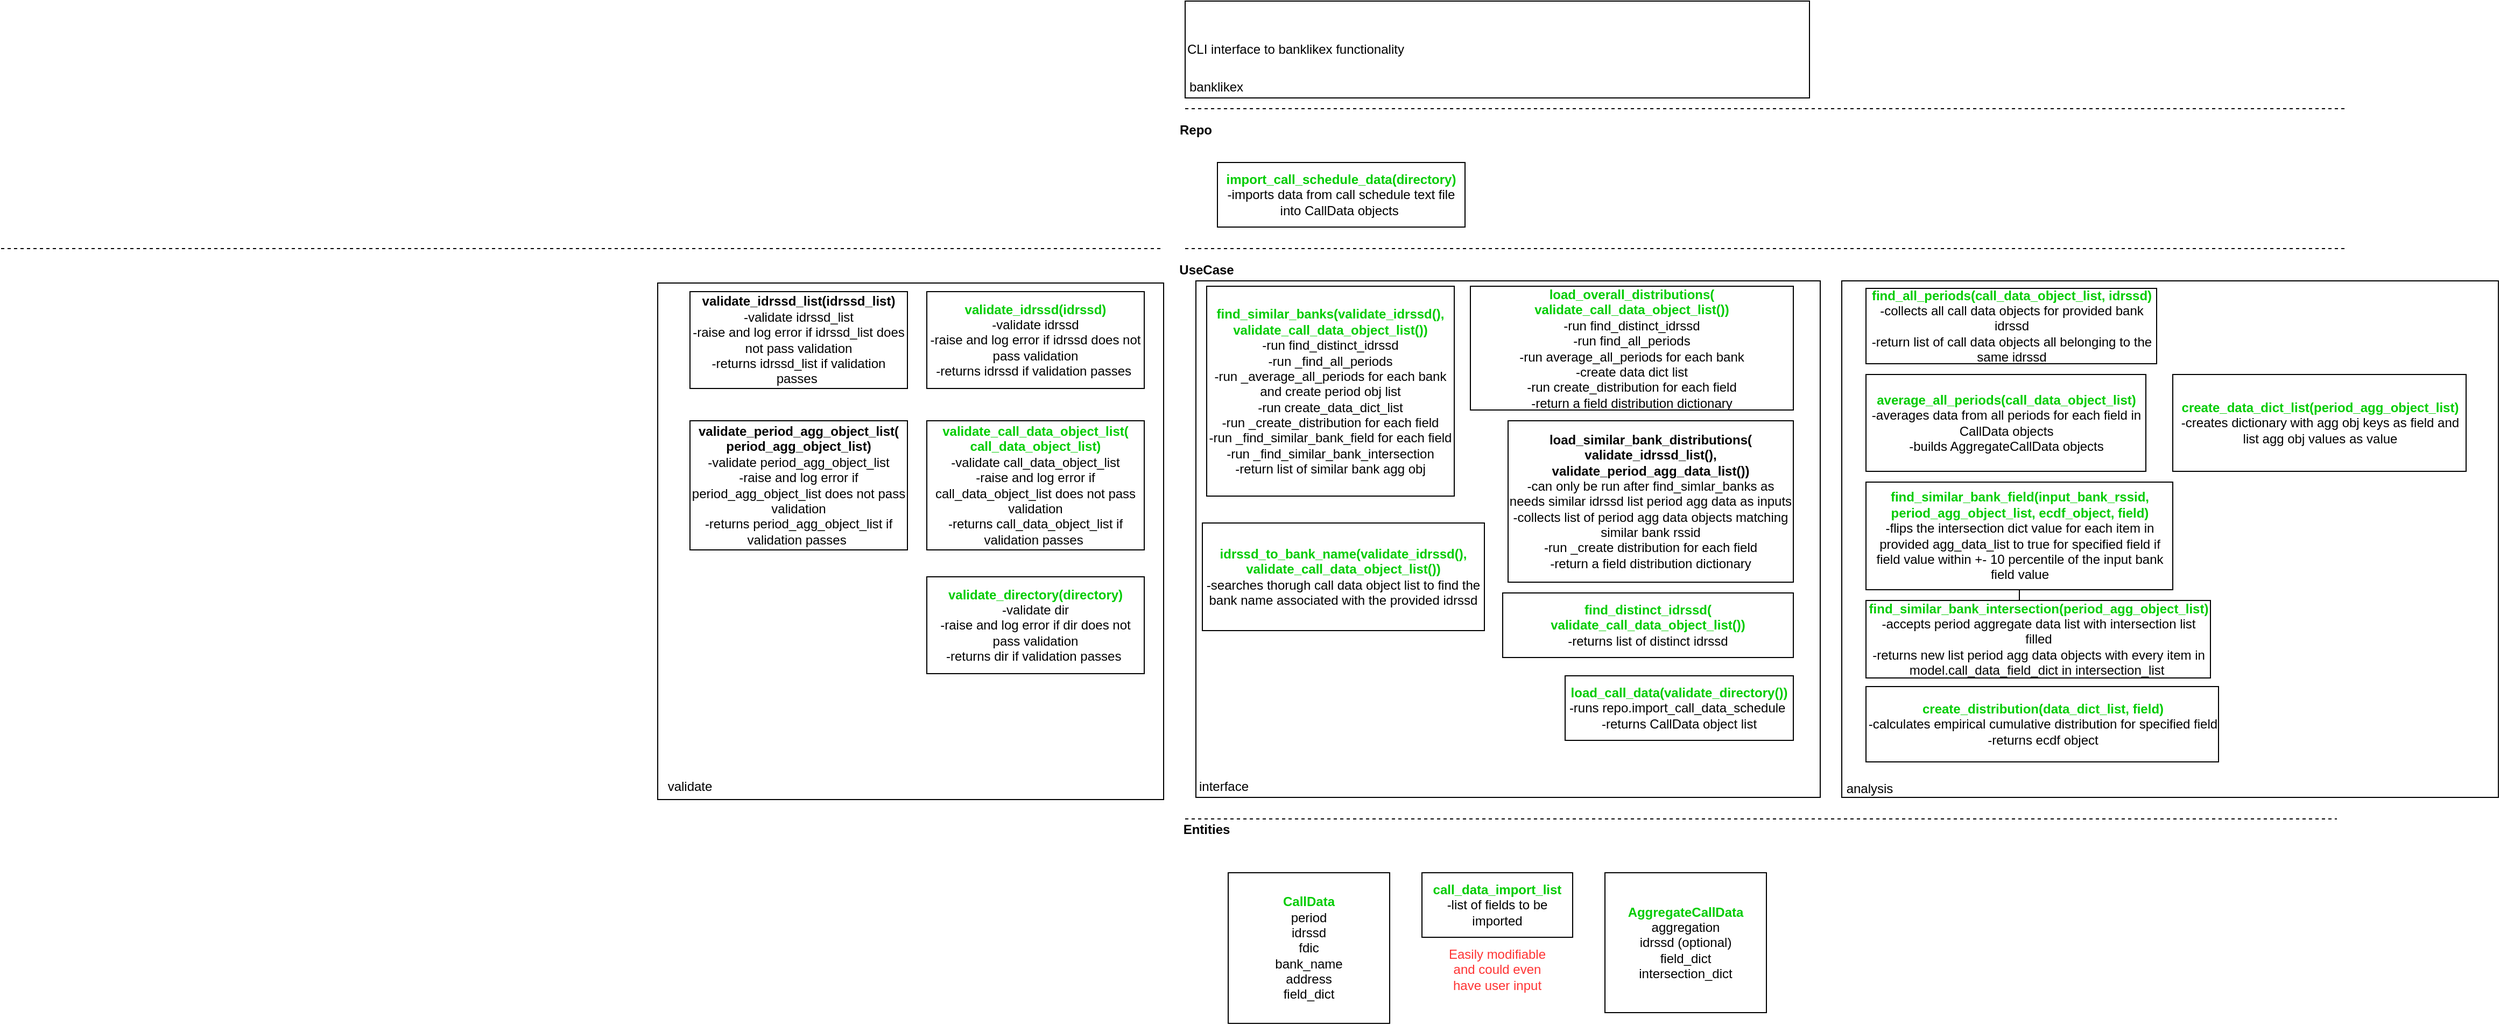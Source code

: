 <mxfile version="14.2.9" type="device" pages="5"><diagram id="THqMHETmF-kV3U2QMQKu" name="architecture"><mxGraphModel dx="2321" dy="1645" grid="1" gridSize="10" guides="1" tooltips="1" connect="1" arrows="1" fold="1" page="1" pageScale="1" pageWidth="1100" pageHeight="850" math="0" shadow="0"><root><mxCell id="0"/><mxCell id="1" parent="0"/><mxCell id="MAufBSwvRfXQhFsaTjGF-4" value="" style="rounded=0;whiteSpace=wrap;html=1;" vertex="1" parent="1"><mxGeometry x="-480" y="152" width="470" height="480" as="geometry"/></mxCell><mxCell id="8R2TUETILSnBWB9pBhF--5" value="" style="rounded=0;whiteSpace=wrap;html=1;" vertex="1" parent="1"><mxGeometry x="20" y="150" width="580" height="480" as="geometry"/></mxCell><mxCell id="8R2TUETILSnBWB9pBhF--3" value="" style="rounded=0;whiteSpace=wrap;html=1;" vertex="1" parent="1"><mxGeometry x="620" y="150" width="610" height="480" as="geometry"/></mxCell><mxCell id="L-hPPTThY-TVTEggeY0g-1" value="" style="endArrow=none;dashed=1;html=1;" parent="1" edge="1"><mxGeometry width="50" height="50" relative="1" as="geometry"><mxPoint x="10" y="650" as="sourcePoint"/><mxPoint x="1080" y="650" as="targetPoint"/></mxGeometry></mxCell><mxCell id="L-hPPTThY-TVTEggeY0g-2" value="&lt;b&gt;&lt;font color=&quot;#00cc00&quot;&gt;CallData&lt;/font&gt;&lt;/b&gt;&lt;br&gt;period&lt;br&gt;idrssd&lt;br&gt;fdic&lt;br&gt;bank_name&lt;br&gt;address&lt;br&gt;field_dict" style="rounded=0;whiteSpace=wrap;html=1;align=center;" parent="1" vertex="1"><mxGeometry x="50" y="700" width="150" height="140" as="geometry"/></mxCell><mxCell id="L-hPPTThY-TVTEggeY0g-3" value="" style="endArrow=none;dashed=1;html=1;" parent="1" edge="1"><mxGeometry width="50" height="50" relative="1" as="geometry"><mxPoint x="10" y="120" as="sourcePoint"/><mxPoint x="1090" y="120" as="targetPoint"/></mxGeometry></mxCell><mxCell id="L-hPPTThY-TVTEggeY0g-5" value="&lt;b&gt;&lt;font color=&quot;#00cc00&quot;&gt;import_call_schedule_data(directory)&lt;/font&gt;&lt;/b&gt;&lt;br&gt;-imports data from call schedule text file into CallData objects&amp;nbsp;" style="rounded=0;whiteSpace=wrap;html=1;" parent="1" vertex="1"><mxGeometry x="40" y="40" width="230" height="60" as="geometry"/></mxCell><mxCell id="L-hPPTThY-TVTEggeY0g-6" value="&lt;b&gt;&lt;font color=&quot;#00cc00&quot;&gt;call_data_import_list&lt;/font&gt;&lt;/b&gt;&lt;br&gt;-list of fields to be imported" style="rounded=0;whiteSpace=wrap;html=1;" parent="1" vertex="1"><mxGeometry x="230" y="700" width="140" height="60" as="geometry"/></mxCell><mxCell id="L-hPPTThY-TVTEggeY0g-7" value="&lt;b&gt;&lt;font color=&quot;#00cc00&quot;&gt;average_all_periods(call_data_object_list)&lt;/font&gt;&lt;/b&gt;&lt;br&gt;-averages data from all periods for each field in CallData objects&lt;br&gt;-builds AggregateCallData objects" style="rounded=0;whiteSpace=wrap;html=1;" parent="1" vertex="1"><mxGeometry x="642.5" y="237" width="260" height="90" as="geometry"/></mxCell><mxCell id="L-hPPTThY-TVTEggeY0g-8" value="&lt;b&gt;&lt;font color=&quot;#00cc00&quot;&gt;AggregateCallData&lt;/font&gt;&lt;/b&gt;&lt;br&gt;aggregation&lt;br&gt;idrssd (optional)&lt;br&gt;field_dict&lt;br&gt;intersection_dict" style="rounded=0;whiteSpace=wrap;html=1;align=center;" parent="1" vertex="1"><mxGeometry x="400" y="700" width="150" height="130" as="geometry"/></mxCell><mxCell id="L-hPPTThY-TVTEggeY0g-10" value="&lt;b&gt;&lt;font color=&quot;#00cc00&quot;&gt;find_similar_banks(validate_idrssd(), validate_call_data_object_list())&lt;/font&gt;&lt;/b&gt;&lt;br&gt;-run find_distinct_idrssd&lt;br&gt;-run _find_all_periods&lt;br&gt;-run _average_all_periods for each bank and create period obj list&lt;br&gt;-run create_data_dict_list&lt;br&gt;-run _create_distribution for each field&lt;br&gt;-run _find_similar_bank_field for each field&lt;br&gt;-run _find_similar_bank_intersection&lt;br&gt;-return list of similar bank agg obj" style="rounded=0;whiteSpace=wrap;html=1;" parent="1" vertex="1"><mxGeometry x="30" y="155" width="230" height="195" as="geometry"/></mxCell><mxCell id="L-hPPTThY-TVTEggeY0g-11" value="&lt;b&gt;&lt;font color=&quot;#00cc00&quot;&gt;load_overall_distributions(&lt;br&gt;validate_call_data_object_list())&lt;/font&gt;&lt;br&gt;&lt;/b&gt;-run find_distinct_idrssd&lt;br&gt;-run find_all_periods&lt;br&gt;-run average_all_periods for each bank&lt;br&gt;-create data dict list&lt;br&gt;-run create_distribution for each field&lt;br&gt;-return a field distribution dictionary&lt;b&gt;&lt;br&gt;&lt;/b&gt;" style="rounded=0;whiteSpace=wrap;html=1;" parent="1" vertex="1"><mxGeometry x="275" y="155" width="300" height="115" as="geometry"/></mxCell><mxCell id="L-hPPTThY-TVTEggeY0g-12" value="&lt;b&gt;load_similar_bank_distributions(&lt;br&gt;validate_idrssd_list(), validate_period_agg_data_list())&lt;br&gt;&lt;/b&gt;-can only be run after find_simlar_banks as needs similar idrssd list period agg data as inputs&lt;br&gt;-collects list of period agg data objects matching similar bank rssid&lt;br&gt;-run _create distribution for each field&lt;br&gt;-return a field distribution dictionary" style="rounded=0;whiteSpace=wrap;html=1;" parent="1" vertex="1"><mxGeometry x="310" y="280" width="265" height="150" as="geometry"/></mxCell><mxCell id="L-hPPTThY-TVTEggeY0g-13" value="&lt;b&gt;&lt;font color=&quot;#00cc00&quot;&gt;create_distribution(data_dict_list, field)&lt;/font&gt;&lt;/b&gt;&lt;br&gt;-calculates empirical cumulative distribution for specified field&lt;br&gt;-returns ecdf object" style="rounded=0;whiteSpace=wrap;html=1;" parent="1" vertex="1"><mxGeometry x="642.5" y="527" width="327.5" height="70" as="geometry"/></mxCell><mxCell id="L-hPPTThY-TVTEggeY0g-16" value="&lt;b&gt;&lt;font color=&quot;#00cc00&quot;&gt;find_all_periods(call_data_object_list, idrssd)&lt;/font&gt;&lt;/b&gt;&lt;br&gt;-collects all call data objects for provided bank idrssd&lt;br&gt;-return list of call data objects all belonging to the same idrssd" style="rounded=0;whiteSpace=wrap;html=1;" parent="1" vertex="1"><mxGeometry x="642.5" y="157" width="270" height="70" as="geometry"/></mxCell><mxCell id="L-hPPTThY-TVTEggeY0g-18" value="&lt;b&gt;&lt;font color=&quot;#00cc00&quot;&gt;find_distinct_idrssd(&lt;br&gt;validate_call_data_object_list())&lt;/font&gt;&lt;/b&gt;&lt;br&gt;-returns list of distinct idrssd" style="rounded=0;whiteSpace=wrap;html=1;" parent="1" vertex="1"><mxGeometry x="305" y="440" width="270" height="60" as="geometry"/></mxCell><mxCell id="L-hPPTThY-TVTEggeY0g-21" value="&lt;b&gt;Repo&lt;/b&gt;" style="text;html=1;strokeColor=none;fillColor=none;align=center;verticalAlign=middle;whiteSpace=wrap;rounded=0;" parent="1" vertex="1"><mxGeometry width="40" height="20" as="geometry"/></mxCell><mxCell id="L-hPPTThY-TVTEggeY0g-22" value="&lt;b&gt;UseCase&lt;/b&gt;" style="text;html=1;strokeColor=none;fillColor=none;align=center;verticalAlign=middle;whiteSpace=wrap;rounded=0;" parent="1" vertex="1"><mxGeometry x="10" y="130" width="40" height="20" as="geometry"/></mxCell><mxCell id="L-hPPTThY-TVTEggeY0g-24" value="&lt;b&gt;Entities&lt;/b&gt;" style="text;html=1;strokeColor=none;fillColor=none;align=center;verticalAlign=middle;whiteSpace=wrap;rounded=0;" parent="1" vertex="1"><mxGeometry x="10" y="650" width="40" height="20" as="geometry"/></mxCell><mxCell id="8R2TUETILSnBWB9pBhF--7" value="" style="edgeStyle=orthogonalEdgeStyle;rounded=0;orthogonalLoop=1;jettySize=auto;html=1;" edge="1" parent="1" source="L-hPPTThY-TVTEggeY0g-26" target="L-hPPTThY-TVTEggeY0g-27"><mxGeometry relative="1" as="geometry"/></mxCell><mxCell id="L-hPPTThY-TVTEggeY0g-26" value="&lt;b&gt;&lt;font color=&quot;#00cc00&quot;&gt;find_similar_bank_field(input_bank_rssid, period_agg_object_list, ecdf_object, field)&lt;/font&gt;&lt;/b&gt;&lt;br&gt;-flips the intersection dict value for each item in provided agg_data_list to true for specified field if field value within +- 10 percentile of the input bank field value" style="rounded=0;whiteSpace=wrap;html=1;" parent="1" vertex="1"><mxGeometry x="642.5" y="337" width="285" height="100" as="geometry"/></mxCell><mxCell id="L-hPPTThY-TVTEggeY0g-27" value="&lt;b&gt;&lt;font color=&quot;#00cc00&quot;&gt;find_similar_bank_intersection(period_agg_object_list)&lt;/font&gt;&lt;/b&gt;&lt;br&gt;-accepts period aggregate data list with intersection list filled&lt;br&gt;-returns new list period agg data objects with every item in model.call_data_field_dict in intersection_list&amp;nbsp;" style="rounded=0;whiteSpace=wrap;html=1;" parent="1" vertex="1"><mxGeometry x="642.5" y="447" width="320" height="72" as="geometry"/></mxCell><mxCell id="L-hPPTThY-TVTEggeY0g-29" value="&lt;b&gt;&lt;font color=&quot;#00cc00&quot;&gt;load_call_data(validate_directory())&lt;/font&gt;&lt;/b&gt;&lt;br&gt;-runs repo.import_call_data_schedule&amp;nbsp;&lt;br&gt;-returns CallData object list" style="rounded=0;whiteSpace=wrap;html=1;" parent="1" vertex="1"><mxGeometry x="363" y="517" width="212" height="60" as="geometry"/></mxCell><mxCell id="L-hPPTThY-TVTEggeY0g-33" value="Easily modifiable and could even have user input" style="text;html=1;strokeColor=none;fillColor=none;align=center;verticalAlign=middle;whiteSpace=wrap;rounded=0;fontColor=#FF3333;" parent="1" vertex="1"><mxGeometry x="250" y="770" width="100" height="40" as="geometry"/></mxCell><mxCell id="rfaJi9iLPmolFLcgUSc_-2" value="&lt;b&gt;&lt;font color=&quot;#00cc00&quot;&gt;idrssd_to_bank_name(validate_idrssd(), validate_call_data_object_list())&lt;/font&gt;&lt;/b&gt;&lt;br&gt;-searches thorugh call data object list to find the bank name associated with the provided idrssd" style="rounded=0;whiteSpace=wrap;html=1;" parent="1" vertex="1"><mxGeometry x="26" y="375" width="262" height="100" as="geometry"/></mxCell><mxCell id="rfaJi9iLPmolFLcgUSc_-4" value="&lt;b&gt;&lt;font color=&quot;#00cc00&quot;&gt;validate_idrssd(idrssd)&lt;/font&gt;&lt;/b&gt;&lt;br&gt;-validate idrssd&lt;br&gt;-raise and log error if idrssd does not pass validation&lt;br&gt;-returns idrssd if validation passes&amp;nbsp;" style="rounded=0;whiteSpace=wrap;html=1;" parent="1" vertex="1"><mxGeometry x="-230" y="160" width="202" height="90" as="geometry"/></mxCell><mxCell id="rfaJi9iLPmolFLcgUSc_-5" value="&lt;b&gt;&lt;font color=&quot;#00cc00&quot;&gt;validate_call_data_object_list(&lt;br&gt;call_data_object_list)&lt;/font&gt;&lt;/b&gt;&lt;br&gt;-validate call_data_object_list&lt;br&gt;-raise and log error if call_data_object_list does not pass validation&lt;br&gt;-returns call_data_object_list if validation passes&amp;nbsp;" style="rounded=0;whiteSpace=wrap;html=1;" parent="1" vertex="1"><mxGeometry x="-230" y="280" width="202" height="120" as="geometry"/></mxCell><mxCell id="rfaJi9iLPmolFLcgUSc_-6" value="&lt;b&gt;validate_idrssd_list(idrssd_list)&lt;/b&gt;&lt;br&gt;-validate idrssd_list&lt;br&gt;-raise and log error if idrssd_list does not pass validation&lt;br&gt;-returns idrssd_list if validation passes&amp;nbsp;" style="rounded=0;whiteSpace=wrap;html=1;" parent="1" vertex="1"><mxGeometry x="-450" y="160" width="202" height="90" as="geometry"/></mxCell><mxCell id="rfaJi9iLPmolFLcgUSc_-7" value="&lt;b&gt;validate_period_agg_object_list(&lt;br&gt;period_agg_object_list)&lt;/b&gt;&lt;br&gt;-validate period_agg_object_list&lt;br&gt;-raise and log error if period_agg_object_list does not pass validation&lt;br&gt;-returns period_agg_object_list if validation passes&amp;nbsp;" style="rounded=0;whiteSpace=wrap;html=1;" parent="1" vertex="1"><mxGeometry x="-450" y="280" width="202" height="120" as="geometry"/></mxCell><mxCell id="rfaJi9iLPmolFLcgUSc_-8" value="" style="endArrow=none;dashed=1;html=1;" parent="1" edge="1"><mxGeometry width="50" height="50" relative="1" as="geometry"><mxPoint x="-1090" y="120" as="sourcePoint"/><mxPoint x="-10" y="120" as="targetPoint"/></mxGeometry></mxCell><mxCell id="8R2TUETILSnBWB9pBhF--1" value="&lt;b&gt;&lt;font color=&quot;#00cc00&quot;&gt;validate_directory(directory)&lt;/font&gt;&lt;/b&gt;&lt;br&gt;-validate dir&lt;br&gt;-raise and log error if dir does not pass validation&lt;br&gt;-returns dir if validation passes&amp;nbsp;" style="rounded=0;whiteSpace=wrap;html=1;" vertex="1" parent="1"><mxGeometry x="-230" y="425" width="202" height="90" as="geometry"/></mxCell><mxCell id="8R2TUETILSnBWB9pBhF--4" value="analysis" style="text;html=1;strokeColor=none;fillColor=none;align=center;verticalAlign=middle;whiteSpace=wrap;rounded=0;" vertex="1" parent="1"><mxGeometry x="626" y="612" width="40" height="20" as="geometry"/></mxCell><mxCell id="8R2TUETILSnBWB9pBhF--6" value="interface" style="text;html=1;strokeColor=none;fillColor=none;align=center;verticalAlign=middle;whiteSpace=wrap;rounded=0;" vertex="1" parent="1"><mxGeometry x="26" y="610" width="40" height="20" as="geometry"/></mxCell><mxCell id="8R2TUETILSnBWB9pBhF--8" value="&lt;b&gt;&lt;font color=&quot;#00cc00&quot;&gt;create_data_dict_list(period_agg_object_list)&lt;/font&gt;&lt;/b&gt;&lt;br&gt;-creates dictionary with agg obj keys as field and list agg obj values as value" style="rounded=0;whiteSpace=wrap;html=1;" vertex="1" parent="1"><mxGeometry x="927.5" y="237" width="272.5" height="90" as="geometry"/></mxCell><mxCell id="MAufBSwvRfXQhFsaTjGF-1" value="" style="endArrow=none;dashed=1;html=1;" edge="1" parent="1"><mxGeometry width="50" height="50" relative="1" as="geometry"><mxPoint x="10" y="-10" as="sourcePoint"/><mxPoint x="1090" y="-10" as="targetPoint"/></mxGeometry></mxCell><mxCell id="MAufBSwvRfXQhFsaTjGF-2" value="CLI interface to banklikex functionality" style="rounded=0;whiteSpace=wrap;html=1;align=left;" vertex="1" parent="1"><mxGeometry x="10" y="-110" width="580" height="90" as="geometry"/></mxCell><mxCell id="MAufBSwvRfXQhFsaTjGF-3" value="banklikex" style="text;html=1;strokeColor=none;fillColor=none;align=center;verticalAlign=middle;whiteSpace=wrap;rounded=0;" vertex="1" parent="1"><mxGeometry x="14" y="-40" width="50" height="20" as="geometry"/></mxCell><mxCell id="MAufBSwvRfXQhFsaTjGF-5" value="validate" style="text;html=1;strokeColor=none;fillColor=none;align=center;verticalAlign=middle;whiteSpace=wrap;rounded=0;" vertex="1" parent="1"><mxGeometry x="-470" y="610" width="40" height="20" as="geometry"/></mxCell></root></mxGraphModel></diagram><diagram id="V7t1duRIC3jgRLNAg4wc" name="cli_flow"><mxGraphModel dx="1038" dy="676" grid="1" gridSize="10" guides="1" tooltips="1" connect="1" arrows="1" fold="1" page="1" pageScale="1" pageWidth="1100" pageHeight="850" math="0" shadow="0"><root><mxCell id="sO5M4UlVaLDvg_jyaWsV-0"/><mxCell id="sO5M4UlVaLDvg_jyaWsV-1" parent="sO5M4UlVaLDvg_jyaWsV-0"/><mxCell id="ft6jEMIIjMrjzFuXIn2g-7" style="edgeStyle=orthogonalEdgeStyle;rounded=0;orthogonalLoop=1;jettySize=auto;html=1;exitX=1;exitY=0.5;exitDx=0;exitDy=0;exitPerimeter=0;entryX=0;entryY=0.75;entryDx=0;entryDy=0;" parent="sO5M4UlVaLDvg_jyaWsV-1" source="sO5M4UlVaLDvg_jyaWsV-2" target="QuP5yyAZMX36dMKhl5UV-0" edge="1"><mxGeometry relative="1" as="geometry"/></mxCell><mxCell id="ft6jEMIIjMrjzFuXIn2g-8" style="edgeStyle=orthogonalEdgeStyle;rounded=0;orthogonalLoop=1;jettySize=auto;html=1;exitX=1;exitY=0.5;exitDx=0;exitDy=0;exitPerimeter=0;entryX=0;entryY=0.75;entryDx=0;entryDy=0;" parent="sO5M4UlVaLDvg_jyaWsV-1" source="sO5M4UlVaLDvg_jyaWsV-2" target="sO5M4UlVaLDvg_jyaWsV-3" edge="1"><mxGeometry relative="1" as="geometry"/></mxCell><mxCell id="ft6jEMIIjMrjzFuXIn2g-9" style="edgeStyle=orthogonalEdgeStyle;rounded=0;orthogonalLoop=1;jettySize=auto;html=1;exitX=1;exitY=0.5;exitDx=0;exitDy=0;exitPerimeter=0;entryX=0;entryY=0.75;entryDx=0;entryDy=0;" parent="sO5M4UlVaLDvg_jyaWsV-1" source="sO5M4UlVaLDvg_jyaWsV-2" target="sO5M4UlVaLDvg_jyaWsV-4" edge="1"><mxGeometry relative="1" as="geometry"/></mxCell><mxCell id="ft6jEMIIjMrjzFuXIn2g-10" style="edgeStyle=orthogonalEdgeStyle;rounded=0;orthogonalLoop=1;jettySize=auto;html=1;exitX=1;exitY=0.5;exitDx=0;exitDy=0;exitPerimeter=0;entryX=0;entryY=0.75;entryDx=0;entryDy=0;" parent="sO5M4UlVaLDvg_jyaWsV-1" source="sO5M4UlVaLDvg_jyaWsV-2" target="w7Gac9dW56DYsDgSYJ9Z-0" edge="1"><mxGeometry relative="1" as="geometry"/></mxCell><mxCell id="sO5M4UlVaLDvg_jyaWsV-2" value="Load cli" style="strokeWidth=2;html=1;shape=mxgraph.flowchart.start_1;whiteSpace=wrap;" parent="sO5M4UlVaLDvg_jyaWsV-1" vertex="1"><mxGeometry x="10" y="395" width="100" height="60" as="geometry"/></mxCell><mxCell id="ft6jEMIIjMrjzFuXIn2g-15" style="edgeStyle=orthogonalEdgeStyle;rounded=0;orthogonalLoop=1;jettySize=auto;html=1;exitX=1;exitY=0.5;exitDx=0;exitDy=0;entryX=-0.006;entryY=0.142;entryDx=0;entryDy=0;entryPerimeter=0;" parent="sO5M4UlVaLDvg_jyaWsV-1" source="sO5M4UlVaLDvg_jyaWsV-3" target="LZHsVF1jZF756quWhvpl-0" edge="1"><mxGeometry relative="1" as="geometry"/></mxCell><mxCell id="sO5M4UlVaLDvg_jyaWsV-3" value="idrssd_to_bank_name" style="html=1;strokeWidth=2;shape=manualInput;whiteSpace=wrap;rounded=1;size=26;arcSize=11;" parent="sO5M4UlVaLDvg_jyaWsV-1" vertex="1"><mxGeometry x="160" y="358" width="160" height="60" as="geometry"/></mxCell><mxCell id="ft6jEMIIjMrjzFuXIn2g-14" style="edgeStyle=orthogonalEdgeStyle;rounded=0;orthogonalLoop=1;jettySize=auto;html=1;exitX=1;exitY=0.5;exitDx=0;exitDy=0;entryX=0;entryY=0.5;entryDx=0;entryDy=0;" parent="sO5M4UlVaLDvg_jyaWsV-1" source="sO5M4UlVaLDvg_jyaWsV-4" target="LZHsVF1jZF756quWhvpl-0" edge="1"><mxGeometry relative="1" as="geometry"/></mxCell><mxCell id="sO5M4UlVaLDvg_jyaWsV-4" value="load_overall_distributions" style="html=1;strokeWidth=2;shape=manualInput;whiteSpace=wrap;rounded=1;size=26;arcSize=11;" parent="sO5M4UlVaLDvg_jyaWsV-1" vertex="1"><mxGeometry x="160" y="433" width="160" height="60" as="geometry"/></mxCell><mxCell id="ft6jEMIIjMrjzFuXIn2g-19" style="edgeStyle=orthogonalEdgeStyle;rounded=0;orthogonalLoop=1;jettySize=auto;html=1;exitX=1;exitY=0.25;exitDx=0;exitDy=0;entryX=0;entryY=0.5;entryDx=0;entryDy=0;entryPerimeter=0;" parent="sO5M4UlVaLDvg_jyaWsV-1" source="LZHsVF1jZF756quWhvpl-0" target="ft6jEMIIjMrjzFuXIn2g-3" edge="1"><mxGeometry relative="1" as="geometry"/></mxCell><mxCell id="ft6jEMIIjMrjzFuXIn2g-20" style="edgeStyle=orthogonalEdgeStyle;rounded=0;orthogonalLoop=1;jettySize=auto;html=1;exitX=1;exitY=0.5;exitDx=0;exitDy=0;entryX=0;entryY=0.5;entryDx=0;entryDy=0;entryPerimeter=0;" parent="sO5M4UlVaLDvg_jyaWsV-1" source="LZHsVF1jZF756quWhvpl-0" target="ft6jEMIIjMrjzFuXIn2g-2" edge="1"><mxGeometry relative="1" as="geometry"/></mxCell><mxCell id="ft6jEMIIjMrjzFuXIn2g-21" style="edgeStyle=orthogonalEdgeStyle;rounded=0;orthogonalLoop=1;jettySize=auto;html=1;exitX=1;exitY=0.75;exitDx=0;exitDy=0;entryX=0;entryY=0.5;entryDx=0;entryDy=0;entryPerimeter=0;" parent="sO5M4UlVaLDvg_jyaWsV-1" source="LZHsVF1jZF756quWhvpl-0" target="m6826oraz5PJsGCDpbcB-0" edge="1"><mxGeometry relative="1" as="geometry"/></mxCell><mxCell id="LZHsVF1jZF756quWhvpl-0" value="load call data" style="rounded=1;whiteSpace=wrap;html=1;absoluteArcSize=1;arcSize=0;strokeWidth=2;" parent="sO5M4UlVaLDvg_jyaWsV-1" vertex="1"><mxGeometry x="373" y="358" width="100" height="210" as="geometry"/></mxCell><mxCell id="ft6jEMIIjMrjzFuXIn2g-12" style="edgeStyle=orthogonalEdgeStyle;rounded=0;orthogonalLoop=1;jettySize=auto;html=1;exitX=1;exitY=0.5;exitDx=0;exitDy=0;entryX=0;entryY=0.5;entryDx=0;entryDy=0;entryPerimeter=0;" parent="sO5M4UlVaLDvg_jyaWsV-1" source="QuP5yyAZMX36dMKhl5UV-0" target="ft6jEMIIjMrjzFuXIn2g-4" edge="1"><mxGeometry relative="1" as="geometry"/></mxCell><mxCell id="QuP5yyAZMX36dMKhl5UV-0" value="list_commands (-h)" style="html=1;strokeWidth=2;shape=manualInput;whiteSpace=wrap;rounded=1;size=26;arcSize=11;strokeColor=#00CC00;" parent="sO5M4UlVaLDvg_jyaWsV-1" vertex="1"><mxGeometry x="160" y="288" width="160" height="60" as="geometry"/></mxCell><mxCell id="ft6jEMIIjMrjzFuXIn2g-16" style="edgeStyle=orthogonalEdgeStyle;rounded=0;orthogonalLoop=1;jettySize=auto;html=1;exitX=1;exitY=0.5;exitDx=0;exitDy=0;entryX=-0.03;entryY=0.857;entryDx=0;entryDy=0;entryPerimeter=0;" parent="sO5M4UlVaLDvg_jyaWsV-1" source="w7Gac9dW56DYsDgSYJ9Z-0" target="LZHsVF1jZF756quWhvpl-0" edge="1"><mxGeometry relative="1" as="geometry"/></mxCell><mxCell id="w7Gac9dW56DYsDgSYJ9Z-0" value="find_similar_banks" style="html=1;strokeWidth=2;shape=manualInput;whiteSpace=wrap;rounded=1;size=26;arcSize=11;strokeColor=#00CC00;" parent="sO5M4UlVaLDvg_jyaWsV-1" vertex="1"><mxGeometry x="160" y="508" width="160" height="60" as="geometry"/></mxCell><mxCell id="ft6jEMIIjMrjzFuXIn2g-22" style="edgeStyle=orthogonalEdgeStyle;rounded=0;orthogonalLoop=1;jettySize=auto;html=1;exitX=1;exitY=0.5;exitDx=0;exitDy=0;exitPerimeter=0;entryX=0;entryY=0.5;entryDx=0;entryDy=0;entryPerimeter=0;" parent="sO5M4UlVaLDvg_jyaWsV-1" source="m6826oraz5PJsGCDpbcB-0" target="ft6jEMIIjMrjzFuXIn2g-0" edge="1"><mxGeometry relative="1" as="geometry"/></mxCell><mxCell id="m6826oraz5PJsGCDpbcB-0" value="show list of idrssd for similar banks" style="strokeWidth=2;html=1;shape=mxgraph.flowchart.display;whiteSpace=wrap;" parent="sO5M4UlVaLDvg_jyaWsV-1" vertex="1"><mxGeometry x="510" y="503" width="130" height="70" as="geometry"/></mxCell><mxCell id="ft6jEMIIjMrjzFuXIn2g-23" style="edgeStyle=orthogonalEdgeStyle;rounded=0;orthogonalLoop=1;jettySize=auto;html=1;exitX=1;exitY=0.5;exitDx=0;exitDy=0;exitPerimeter=0;entryX=0;entryY=0.5;entryDx=0;entryDy=0;entryPerimeter=0;" parent="sO5M4UlVaLDvg_jyaWsV-1" source="ft6jEMIIjMrjzFuXIn2g-0" target="ft6jEMIIjMrjzFuXIn2g-1" edge="1"><mxGeometry relative="1" as="geometry"/></mxCell><mxCell id="ft6jEMIIjMrjzFuXIn2g-0" value="&lt;span&gt;promp user if they &lt;br&gt;would like to plot distributions for &lt;br&gt;similar banks&amp;nbsp;&lt;/span&gt;" style="strokeWidth=2;html=1;shape=mxgraph.flowchart.decision;whiteSpace=wrap;" parent="sO5M4UlVaLDvg_jyaWsV-1" vertex="1"><mxGeometry x="690" y="465.5" width="151" height="145" as="geometry"/></mxCell><mxCell id="ft6jEMIIjMrjzFuXIn2g-24" style="edgeStyle=orthogonalEdgeStyle;rounded=0;orthogonalLoop=1;jettySize=auto;html=1;exitX=0.5;exitY=0;exitDx=0;exitDy=0;exitPerimeter=0;entryX=0.5;entryY=1;entryDx=0;entryDy=0;entryPerimeter=0;" parent="sO5M4UlVaLDvg_jyaWsV-1" source="ft6jEMIIjMrjzFuXIn2g-1" target="ft6jEMIIjMrjzFuXIn2g-5" edge="1"><mxGeometry relative="1" as="geometry"/></mxCell><mxCell id="ft6jEMIIjMrjzFuXIn2g-1" value="plot similar bank distributions for each field" style="strokeWidth=2;html=1;shape=mxgraph.flowchart.display;whiteSpace=wrap;" parent="sO5M4UlVaLDvg_jyaWsV-1" vertex="1"><mxGeometry x="870" y="503" width="130" height="70" as="geometry"/></mxCell><mxCell id="ft6jEMIIjMrjzFuXIn2g-25" style="edgeStyle=orthogonalEdgeStyle;rounded=0;orthogonalLoop=1;jettySize=auto;html=1;exitX=1;exitY=0.5;exitDx=0;exitDy=0;exitPerimeter=0;entryX=0;entryY=0.5;entryDx=0;entryDy=0;entryPerimeter=0;" parent="sO5M4UlVaLDvg_jyaWsV-1" source="ft6jEMIIjMrjzFuXIn2g-2" target="ft6jEMIIjMrjzFuXIn2g-5" edge="1"><mxGeometry relative="1" as="geometry"><Array as="points"><mxPoint x="710" y="463"/><mxPoint x="710" y="388"/></Array></mxGeometry></mxCell><mxCell id="ft6jEMIIjMrjzFuXIn2g-2" value="plot distributions including all banks for each field" style="strokeWidth=2;html=1;shape=mxgraph.flowchart.display;whiteSpace=wrap;" parent="sO5M4UlVaLDvg_jyaWsV-1" vertex="1"><mxGeometry x="513" y="428" width="130" height="70" as="geometry"/></mxCell><mxCell id="ft6jEMIIjMrjzFuXIn2g-26" style="edgeStyle=orthogonalEdgeStyle;rounded=0;orthogonalLoop=1;jettySize=auto;html=1;exitX=1;exitY=0.5;exitDx=0;exitDy=0;exitPerimeter=0;entryX=0;entryY=0.5;entryDx=0;entryDy=0;entryPerimeter=0;" parent="sO5M4UlVaLDvg_jyaWsV-1" source="ft6jEMIIjMrjzFuXIn2g-3" target="ft6jEMIIjMrjzFuXIn2g-5" edge="1"><mxGeometry relative="1" as="geometry"/></mxCell><mxCell id="ft6jEMIIjMrjzFuXIn2g-3" value="print bank name for provided idrssd" style="strokeWidth=2;html=1;shape=mxgraph.flowchart.display;whiteSpace=wrap;" parent="sO5M4UlVaLDvg_jyaWsV-1" vertex="1"><mxGeometry x="510" y="353" width="130" height="70" as="geometry"/></mxCell><mxCell id="ft6jEMIIjMrjzFuXIn2g-27" style="edgeStyle=orthogonalEdgeStyle;rounded=0;orthogonalLoop=1;jettySize=auto;html=1;exitX=1;exitY=0.5;exitDx=0;exitDy=0;exitPerimeter=0;entryX=0.5;entryY=0;entryDx=0;entryDy=0;entryPerimeter=0;" parent="sO5M4UlVaLDvg_jyaWsV-1" source="ft6jEMIIjMrjzFuXIn2g-4" target="ft6jEMIIjMrjzFuXIn2g-5" edge="1"><mxGeometry relative="1" as="geometry"/></mxCell><mxCell id="ft6jEMIIjMrjzFuXIn2g-4" value="print all available commands" style="strokeWidth=2;html=1;shape=mxgraph.flowchart.display;whiteSpace=wrap;" parent="sO5M4UlVaLDvg_jyaWsV-1" vertex="1"><mxGeometry x="358" y="283" width="130" height="70" as="geometry"/></mxCell><mxCell id="ft6jEMIIjMrjzFuXIn2g-5" value="end" style="strokeWidth=2;html=1;shape=mxgraph.flowchart.terminator;whiteSpace=wrap;" parent="sO5M4UlVaLDvg_jyaWsV-1" vertex="1"><mxGeometry x="885" y="358" width="100" height="60" as="geometry"/></mxCell></root></mxGraphModel></diagram><diagram id="LEqT5jcDHZApt8TqFOau" name="import_call_schedule_data"><mxGraphModel dx="1422" dy="794" grid="1" gridSize="10" guides="1" tooltips="1" connect="1" arrows="1" fold="1" page="1" pageScale="1" pageWidth="1100" pageHeight="850" math="0" shadow="0"><root><mxCell id="JHE2rf4vREwb9desc-nz-0"/><mxCell id="JHE2rf4vREwb9desc-nz-1" parent="JHE2rf4vREwb9desc-nz-0"/><mxCell id="JHE2rf4vREwb9desc-nz-9" style="edgeStyle=orthogonalEdgeStyle;rounded=0;orthogonalLoop=1;jettySize=auto;html=1;exitX=1;exitY=0.5;exitDx=0;exitDy=0;exitPerimeter=0;entryX=0;entryY=0.5;entryDx=0;entryDy=0;entryPerimeter=0;" edge="1" parent="JHE2rf4vREwb9desc-nz-1" source="JHE2rf4vREwb9desc-nz-2" target="JHE2rf4vREwb9desc-nz-3"><mxGeometry relative="1" as="geometry"/></mxCell><mxCell id="JHE2rf4vREwb9desc-nz-2" value="start" style="strokeWidth=2;html=1;shape=mxgraph.flowchart.terminator;whiteSpace=wrap;" vertex="1" parent="JHE2rf4vREwb9desc-nz-1"><mxGeometry x="40" y="395" width="100" height="60" as="geometry"/></mxCell><mxCell id="JHE2rf4vREwb9desc-nz-5" style="edgeStyle=orthogonalEdgeStyle;rounded=0;orthogonalLoop=1;jettySize=auto;html=1;exitX=0.5;exitY=0;exitDx=0;exitDy=0;exitPerimeter=0;entryX=0;entryY=0.5;entryDx=0;entryDy=0;" edge="1" parent="JHE2rf4vREwb9desc-nz-1" source="JHE2rf4vREwb9desc-nz-3" target="JHE2rf4vREwb9desc-nz-7"><mxGeometry relative="1" as="geometry"><mxPoint x="540" y="190" as="targetPoint"/></mxGeometry></mxCell><mxCell id="JHE2rf4vREwb9desc-nz-6" value="No" style="edgeLabel;html=1;align=center;verticalAlign=middle;resizable=0;points=[];" vertex="1" connectable="0" parent="JHE2rf4vREwb9desc-nz-5"><mxGeometry x="0.318" relative="1" as="geometry"><mxPoint as="offset"/></mxGeometry></mxCell><mxCell id="JHE2rf4vREwb9desc-nz-11" value="yes" style="edgeStyle=orthogonalEdgeStyle;rounded=0;orthogonalLoop=1;jettySize=auto;html=1;exitX=1;exitY=0.5;exitDx=0;exitDy=0;exitPerimeter=0;entryX=0;entryY=0.5;entryDx=0;entryDy=0;" edge="1" parent="JHE2rf4vREwb9desc-nz-1" source="JHE2rf4vREwb9desc-nz-3" target="JHE2rf4vREwb9desc-nz-10"><mxGeometry relative="1" as="geometry"/></mxCell><mxCell id="JHE2rf4vREwb9desc-nz-3" value="input directory exists" style="strokeWidth=2;html=1;shape=mxgraph.flowchart.decision;whiteSpace=wrap;" vertex="1" parent="JHE2rf4vREwb9desc-nz-1"><mxGeometry x="190" y="375" width="100" height="100" as="geometry"/></mxCell><mxCell id="JHE2rf4vREwb9desc-nz-4" value="end" style="strokeWidth=2;html=1;shape=mxgraph.flowchart.terminator;whiteSpace=wrap;" vertex="1" parent="JHE2rf4vREwb9desc-nz-1"><mxGeometry x="930" y="140" width="100" height="60" as="geometry"/></mxCell><mxCell id="JHE2rf4vREwb9desc-nz-8" style="edgeStyle=orthogonalEdgeStyle;rounded=0;orthogonalLoop=1;jettySize=auto;html=1;exitX=1;exitY=0.5;exitDx=0;exitDy=0;entryX=0;entryY=0.5;entryDx=0;entryDy=0;entryPerimeter=0;" edge="1" parent="JHE2rf4vREwb9desc-nz-1" source="JHE2rf4vREwb9desc-nz-7" target="JHE2rf4vREwb9desc-nz-4"><mxGeometry relative="1" as="geometry"/></mxCell><mxCell id="JHE2rf4vREwb9desc-nz-7" value="throw error" style="rounded=1;whiteSpace=wrap;html=1;absoluteArcSize=1;arcSize=14;strokeWidth=2;" vertex="1" parent="JHE2rf4vREwb9desc-nz-1"><mxGeometry x="530" y="120" width="100" height="100" as="geometry"/></mxCell><mxCell id="JHE2rf4vREwb9desc-nz-32" style="edgeStyle=orthogonalEdgeStyle;rounded=0;orthogonalLoop=1;jettySize=auto;html=1;exitX=1;exitY=0.5;exitDx=0;exitDy=0;entryX=0;entryY=0.5;entryDx=0;entryDy=0;" edge="1" parent="JHE2rf4vREwb9desc-nz-1" source="JHE2rf4vREwb9desc-nz-10" target="JHE2rf4vREwb9desc-nz-12"><mxGeometry relative="1" as="geometry"/></mxCell><mxCell id="JHE2rf4vREwb9desc-nz-10" value="create list of file names starting with &quot;FFEIC CDR Call Subset&quot;" style="rounded=1;whiteSpace=wrap;html=1;absoluteArcSize=1;arcSize=14;strokeWidth=2;" vertex="1" parent="JHE2rf4vREwb9desc-nz-1"><mxGeometry x="360" y="375" width="100" height="100" as="geometry"/></mxCell><mxCell id="JHE2rf4vREwb9desc-nz-31" style="edgeStyle=orthogonalEdgeStyle;rounded=0;orthogonalLoop=1;jettySize=auto;html=1;exitX=1;exitY=0.5;exitDx=0;exitDy=0;entryX=0;entryY=0.5;entryDx=0;entryDy=0;" edge="1" parent="JHE2rf4vREwb9desc-nz-1" source="JHE2rf4vREwb9desc-nz-12" target="JHE2rf4vREwb9desc-nz-13"><mxGeometry relative="1" as="geometry"/></mxCell><mxCell id="JHE2rf4vREwb9desc-nz-12" value="group file names in list by year in file name" style="rounded=1;whiteSpace=wrap;html=1;absoluteArcSize=1;arcSize=14;strokeWidth=2;" vertex="1" parent="JHE2rf4vREwb9desc-nz-1"><mxGeometry x="500" y="375" width="100" height="100" as="geometry"/></mxCell><mxCell id="JHE2rf4vREwb9desc-nz-30" style="edgeStyle=orthogonalEdgeStyle;rounded=0;orthogonalLoop=1;jettySize=auto;html=1;exitX=0.5;exitY=1;exitDx=0;exitDy=0;entryX=0.5;entryY=0;entryDx=0;entryDy=0;" edge="1" parent="JHE2rf4vREwb9desc-nz-1" source="JHE2rf4vREwb9desc-nz-13" target="JHE2rf4vREwb9desc-nz-14"><mxGeometry relative="1" as="geometry"/></mxCell><mxCell id="JHE2rf4vREwb9desc-nz-13" value="select next group of files names in list" style="rounded=1;whiteSpace=wrap;html=1;absoluteArcSize=1;arcSize=14;strokeWidth=2;" vertex="1" parent="JHE2rf4vREwb9desc-nz-1"><mxGeometry x="640" y="375" width="100" height="100" as="geometry"/></mxCell><mxCell id="JHE2rf4vREwb9desc-nz-17" style="edgeStyle=orthogonalEdgeStyle;rounded=0;orthogonalLoop=1;jettySize=auto;html=1;exitX=1;exitY=0.5;exitDx=0;exitDy=0;entryX=0;entryY=0.5;entryDx=0;entryDy=0;" edge="1" parent="JHE2rf4vREwb9desc-nz-1" source="JHE2rf4vREwb9desc-nz-14" target="JHE2rf4vREwb9desc-nz-15"><mxGeometry relative="1" as="geometry"/></mxCell><mxCell id="JHE2rf4vREwb9desc-nz-14" value="for each call object, load available data wrt required fields from file one" style="rounded=1;whiteSpace=wrap;html=1;absoluteArcSize=1;arcSize=14;strokeWidth=2;" vertex="1" parent="JHE2rf4vREwb9desc-nz-1"><mxGeometry x="640" y="500" width="100" height="100" as="geometry"/></mxCell><mxCell id="JHE2rf4vREwb9desc-nz-18" style="edgeStyle=orthogonalEdgeStyle;rounded=0;orthogonalLoop=1;jettySize=auto;html=1;exitX=0.5;exitY=1;exitDx=0;exitDy=0;entryX=0.5;entryY=0;entryDx=0;entryDy=0;entryPerimeter=0;" edge="1" parent="JHE2rf4vREwb9desc-nz-1" source="JHE2rf4vREwb9desc-nz-15" target="JHE2rf4vREwb9desc-nz-16"><mxGeometry relative="1" as="geometry"/></mxCell><mxCell id="JHE2rf4vREwb9desc-nz-15" value="fill in remaining missing fields from file two" style="rounded=1;whiteSpace=wrap;html=1;absoluteArcSize=1;arcSize=14;strokeWidth=2;" vertex="1" parent="JHE2rf4vREwb9desc-nz-1"><mxGeometry x="760" y="500" width="100" height="100" as="geometry"/></mxCell><mxCell id="JHE2rf4vREwb9desc-nz-20" style="edgeStyle=orthogonalEdgeStyle;rounded=0;orthogonalLoop=1;jettySize=auto;html=1;exitX=0.5;exitY=1;exitDx=0;exitDy=0;exitPerimeter=0;entryX=0;entryY=0.5;entryDx=0;entryDy=0;" edge="1" parent="JHE2rf4vREwb9desc-nz-1" source="JHE2rf4vREwb9desc-nz-16" target="JHE2rf4vREwb9desc-nz-14"><mxGeometry relative="1" as="geometry"><mxPoint x="580" y="550" as="targetPoint"/></mxGeometry></mxCell><mxCell id="JHE2rf4vREwb9desc-nz-21" value="yes" style="edgeLabel;html=1;align=center;verticalAlign=middle;resizable=0;points=[];" vertex="1" connectable="0" parent="JHE2rf4vREwb9desc-nz-20"><mxGeometry x="0.335" y="2" relative="1" as="geometry"><mxPoint as="offset"/></mxGeometry></mxCell><mxCell id="JHE2rf4vREwb9desc-nz-23" style="edgeStyle=orthogonalEdgeStyle;rounded=0;orthogonalLoop=1;jettySize=auto;html=1;exitX=1;exitY=0.5;exitDx=0;exitDy=0;exitPerimeter=0;" edge="1" parent="JHE2rf4vREwb9desc-nz-1" source="JHE2rf4vREwb9desc-nz-16"><mxGeometry relative="1" as="geometry"><mxPoint x="980" y="480" as="targetPoint"/></mxGeometry></mxCell><mxCell id="JHE2rf4vREwb9desc-nz-24" value="no" style="edgeLabel;html=1;align=center;verticalAlign=middle;resizable=0;points=[];" vertex="1" connectable="0" parent="JHE2rf4vREwb9desc-nz-23"><mxGeometry x="0.062" y="-5" relative="1" as="geometry"><mxPoint as="offset"/></mxGeometry></mxCell><mxCell id="JHE2rf4vREwb9desc-nz-16" value="another &lt;br&gt;bank / line exists in file one?" style="strokeWidth=2;html=1;shape=mxgraph.flowchart.decision;whiteSpace=wrap;" vertex="1" parent="JHE2rf4vREwb9desc-nz-1"><mxGeometry x="760" y="630" width="100" height="100" as="geometry"/></mxCell><mxCell id="JHE2rf4vREwb9desc-nz-25" style="edgeStyle=orthogonalEdgeStyle;rounded=0;orthogonalLoop=1;jettySize=auto;html=1;exitX=0;exitY=0.5;exitDx=0;exitDy=0;exitPerimeter=0;entryX=1;entryY=0.5;entryDx=0;entryDy=0;" edge="1" parent="JHE2rf4vREwb9desc-nz-1" source="JHE2rf4vREwb9desc-nz-22" target="JHE2rf4vREwb9desc-nz-13"><mxGeometry relative="1" as="geometry"/></mxCell><mxCell id="JHE2rf4vREwb9desc-nz-26" value="yes" style="edgeLabel;html=1;align=center;verticalAlign=middle;resizable=0;points=[];" vertex="1" connectable="0" parent="JHE2rf4vREwb9desc-nz-25"><mxGeometry x="-0.179" y="1" relative="1" as="geometry"><mxPoint as="offset"/></mxGeometry></mxCell><mxCell id="JHE2rf4vREwb9desc-nz-28" value="no" style="edgeStyle=orthogonalEdgeStyle;rounded=0;orthogonalLoop=1;jettySize=auto;html=1;exitX=0.5;exitY=0;exitDx=0;exitDy=0;exitPerimeter=0;entryX=0.5;entryY=1;entryDx=0;entryDy=0;" edge="1" parent="JHE2rf4vREwb9desc-nz-1" source="JHE2rf4vREwb9desc-nz-22" target="JHE2rf4vREwb9desc-nz-27"><mxGeometry relative="1" as="geometry"/></mxCell><mxCell id="JHE2rf4vREwb9desc-nz-22" value="another &lt;br&gt;group &lt;br&gt;of file names exists?" style="strokeWidth=2;html=1;shape=mxgraph.flowchart.decision;whiteSpace=wrap;" vertex="1" parent="JHE2rf4vREwb9desc-nz-1"><mxGeometry x="930" y="375" width="100" height="100" as="geometry"/></mxCell><mxCell id="JHE2rf4vREwb9desc-nz-29" style="edgeStyle=orthogonalEdgeStyle;rounded=0;orthogonalLoop=1;jettySize=auto;html=1;exitX=0.5;exitY=0;exitDx=0;exitDy=0;entryX=0.5;entryY=1;entryDx=0;entryDy=0;entryPerimeter=0;" edge="1" parent="JHE2rf4vREwb9desc-nz-1" source="JHE2rf4vREwb9desc-nz-27" target="JHE2rf4vREwb9desc-nz-4"><mxGeometry relative="1" as="geometry"/></mxCell><mxCell id="JHE2rf4vREwb9desc-nz-27" value="return callData object lists" style="rounded=1;whiteSpace=wrap;html=1;absoluteArcSize=1;arcSize=14;strokeWidth=2;" vertex="1" parent="JHE2rf4vREwb9desc-nz-1"><mxGeometry x="930" y="240" width="100" height="100" as="geometry"/></mxCell></root></mxGraphModel></diagram><diagram id="ygrD7HzsUh_Ts3wgR4jQ" name="calldata_idrssd_match"><mxGraphModel dx="1038" dy="676" grid="1" gridSize="10" guides="1" tooltips="1" connect="1" arrows="1" fold="1" page="1" pageScale="1" pageWidth="1100" pageHeight="850" math="0" shadow="0"><root><mxCell id="aE9welGyP7HT5wi9zwHX-0"/><mxCell id="aE9welGyP7HT5wi9zwHX-1" parent="aE9welGyP7HT5wi9zwHX-0"/><mxCell id="aE9welGyP7HT5wi9zwHX-15" style="edgeStyle=orthogonalEdgeStyle;rounded=0;orthogonalLoop=1;jettySize=auto;html=1;exitX=1;exitY=0.5;exitDx=0;exitDy=0;exitPerimeter=0;entryX=0;entryY=0.5;entryDx=0;entryDy=0;" edge="1" parent="aE9welGyP7HT5wi9zwHX-1" source="aE9welGyP7HT5wi9zwHX-2" target="aE9welGyP7HT5wi9zwHX-5"><mxGeometry relative="1" as="geometry"/></mxCell><mxCell id="aE9welGyP7HT5wi9zwHX-2" value="start" style="strokeWidth=2;html=1;shape=mxgraph.flowchart.terminator;whiteSpace=wrap;" vertex="1" parent="aE9welGyP7HT5wi9zwHX-1"><mxGeometry x="20" y="310" width="100" height="60" as="geometry"/></mxCell><mxCell id="aE9welGyP7HT5wi9zwHX-14" style="edgeStyle=orthogonalEdgeStyle;rounded=0;orthogonalLoop=1;jettySize=auto;html=1;exitX=0.5;exitY=1;exitDx=0;exitDy=0;entryX=0.5;entryY=0;entryDx=0;entryDy=0;entryPerimeter=0;" edge="1" parent="aE9welGyP7HT5wi9zwHX-1" source="aE9welGyP7HT5wi9zwHX-4" target="aE9welGyP7HT5wi9zwHX-2"><mxGeometry relative="1" as="geometry"><mxPoint x="230" y="290" as="targetPoint"/><Array as="points"><mxPoint x="130" y="220"/><mxPoint x="70" y="220"/></Array></mxGeometry></mxCell><mxCell id="aE9welGyP7HT5wi9zwHX-4" value="-list of call_data_obj idrssd asc order&lt;br&gt;-row idrssd" style="shape=parallelogram;html=1;strokeWidth=2;perimeter=parallelogramPerimeter;whiteSpace=wrap;rounded=1;arcSize=12;size=0.23;" vertex="1" parent="aE9welGyP7HT5wi9zwHX-1"><mxGeometry x="2" y="70" width="280" height="60" as="geometry"/></mxCell><mxCell id="aE9welGyP7HT5wi9zwHX-32" style="edgeStyle=orthogonalEdgeStyle;rounded=0;orthogonalLoop=1;jettySize=auto;html=1;exitX=1;exitY=0.5;exitDx=0;exitDy=0;entryX=0;entryY=0.5;entryDx=0;entryDy=0;entryPerimeter=0;" edge="1" parent="aE9welGyP7HT5wi9zwHX-1" source="aE9welGyP7HT5wi9zwHX-5" target="aE9welGyP7HT5wi9zwHX-19"><mxGeometry relative="1" as="geometry"/></mxCell><mxCell id="aE9welGyP7HT5wi9zwHX-5" value="get length of current call data object list" style="rounded=1;whiteSpace=wrap;html=1;absoluteArcSize=1;arcSize=14;strokeWidth=2;" vertex="1" parent="aE9welGyP7HT5wi9zwHX-1"><mxGeometry x="180" y="290" width="100" height="100" as="geometry"/></mxCell><mxCell id="aE9welGyP7HT5wi9zwHX-18" style="edgeStyle=orthogonalEdgeStyle;rounded=0;orthogonalLoop=1;jettySize=auto;html=1;exitX=1;exitY=0.5;exitDx=0;exitDy=0;entryX=0;entryY=0.5;entryDx=0;entryDy=0;entryPerimeter=0;" edge="1" parent="aE9welGyP7HT5wi9zwHX-1" source="aE9welGyP7HT5wi9zwHX-6" target="aE9welGyP7HT5wi9zwHX-7"><mxGeometry relative="1" as="geometry"/></mxCell><mxCell id="aE9welGyP7HT5wi9zwHX-6" value="compare row idrssd value to data obj idrssd at center of list" style="rounded=1;whiteSpace=wrap;html=1;absoluteArcSize=1;arcSize=14;strokeWidth=2;" vertex="1" parent="aE9welGyP7HT5wi9zwHX-1"><mxGeometry x="490" y="290" width="100" height="100" as="geometry"/></mxCell><mxCell id="aE9welGyP7HT5wi9zwHX-10" value="no" style="edgeStyle=orthogonalEdgeStyle;rounded=0;orthogonalLoop=1;jettySize=auto;html=1;exitX=0.5;exitY=0;exitDx=0;exitDy=0;exitPerimeter=0;entryX=0.5;entryY=1;entryDx=0;entryDy=0;" edge="1" parent="aE9welGyP7HT5wi9zwHX-1" source="aE9welGyP7HT5wi9zwHX-7" target="aE9welGyP7HT5wi9zwHX-9"><mxGeometry relative="1" as="geometry"/></mxCell><mxCell id="aE9welGyP7HT5wi9zwHX-11" value="yes" style="edgeStyle=orthogonalEdgeStyle;rounded=0;orthogonalLoop=1;jettySize=auto;html=1;exitX=0.5;exitY=1;exitDx=0;exitDy=0;exitPerimeter=0;entryX=0.5;entryY=0;entryDx=0;entryDy=0;" edge="1" parent="aE9welGyP7HT5wi9zwHX-1" source="aE9welGyP7HT5wi9zwHX-7" target="aE9welGyP7HT5wi9zwHX-8"><mxGeometry relative="1" as="geometry"/></mxCell><mxCell id="aE9welGyP7HT5wi9zwHX-7" value="row idrssd &amp;gt; &lt;br&gt;data &lt;br&gt;obj idrssd?" style="strokeWidth=2;html=1;shape=mxgraph.flowchart.decision;whiteSpace=wrap;" vertex="1" parent="aE9welGyP7HT5wi9zwHX-1"><mxGeometry x="650" y="290" width="100" height="100" as="geometry"/></mxCell><mxCell id="aE9welGyP7HT5wi9zwHX-12" style="edgeStyle=orthogonalEdgeStyle;rounded=0;orthogonalLoop=1;jettySize=auto;html=1;exitX=0;exitY=0.5;exitDx=0;exitDy=0;entryX=0.5;entryY=1;entryDx=0;entryDy=0;" edge="1" parent="aE9welGyP7HT5wi9zwHX-1" source="aE9welGyP7HT5wi9zwHX-8" target="aE9welGyP7HT5wi9zwHX-5"><mxGeometry relative="1" as="geometry"/></mxCell><mxCell id="aE9welGyP7HT5wi9zwHX-8" value="assign call data obj list to values upper half of list" style="rounded=1;whiteSpace=wrap;html=1;absoluteArcSize=1;arcSize=14;strokeWidth=2;" vertex="1" parent="aE9welGyP7HT5wi9zwHX-1"><mxGeometry x="650" y="440" width="100" height="100" as="geometry"/></mxCell><mxCell id="aE9welGyP7HT5wi9zwHX-13" style="edgeStyle=orthogonalEdgeStyle;rounded=0;orthogonalLoop=1;jettySize=auto;html=1;exitX=0;exitY=0.5;exitDx=0;exitDy=0;entryX=0.5;entryY=0;entryDx=0;entryDy=0;" edge="1" parent="aE9welGyP7HT5wi9zwHX-1" source="aE9welGyP7HT5wi9zwHX-9" target="aE9welGyP7HT5wi9zwHX-5"><mxGeometry relative="1" as="geometry"/></mxCell><mxCell id="aE9welGyP7HT5wi9zwHX-9" value="assign call data obj list to values lower half of list" style="rounded=1;whiteSpace=wrap;html=1;absoluteArcSize=1;arcSize=14;strokeWidth=2;" vertex="1" parent="aE9welGyP7HT5wi9zwHX-1"><mxGeometry x="650" y="140" width="100" height="100" as="geometry"/></mxCell><mxCell id="aE9welGyP7HT5wi9zwHX-20" value="yes" style="edgeStyle=orthogonalEdgeStyle;rounded=0;orthogonalLoop=1;jettySize=auto;html=1;exitX=1;exitY=0.5;exitDx=0;exitDy=0;exitPerimeter=0;entryX=0;entryY=0.5;entryDx=0;entryDy=0;" edge="1" parent="aE9welGyP7HT5wi9zwHX-1" source="aE9welGyP7HT5wi9zwHX-19" target="aE9welGyP7HT5wi9zwHX-6"><mxGeometry relative="1" as="geometry"/></mxCell><mxCell id="aE9welGyP7HT5wi9zwHX-27" style="edgeStyle=orthogonalEdgeStyle;rounded=0;orthogonalLoop=1;jettySize=auto;html=1;exitX=0.5;exitY=1;exitDx=0;exitDy=0;exitPerimeter=0;entryX=0.5;entryY=0;entryDx=0;entryDy=0;entryPerimeter=0;" edge="1" parent="aE9welGyP7HT5wi9zwHX-1" source="aE9welGyP7HT5wi9zwHX-19" target="aE9welGyP7HT5wi9zwHX-23"><mxGeometry relative="1" as="geometry"/></mxCell><mxCell id="aE9welGyP7HT5wi9zwHX-33" value="no" style="edgeLabel;html=1;align=center;verticalAlign=middle;resizable=0;points=[];" vertex="1" connectable="0" parent="aE9welGyP7HT5wi9zwHX-27"><mxGeometry x="-0.224" y="-5" relative="1" as="geometry"><mxPoint as="offset"/></mxGeometry></mxCell><mxCell id="aE9welGyP7HT5wi9zwHX-19" value="length list &amp;gt; 1" style="strokeWidth=2;html=1;shape=mxgraph.flowchart.decision;whiteSpace=wrap;" vertex="1" parent="aE9welGyP7HT5wi9zwHX-1"><mxGeometry x="340" y="290" width="100" height="100" as="geometry"/></mxCell><mxCell id="aE9welGyP7HT5wi9zwHX-28" value="yes" style="edgeStyle=orthogonalEdgeStyle;rounded=0;orthogonalLoop=1;jettySize=auto;html=1;exitX=1;exitY=0.5;exitDx=0;exitDy=0;exitPerimeter=0;entryX=0;entryY=0.5;entryDx=0;entryDy=0;" edge="1" parent="aE9welGyP7HT5wi9zwHX-1" source="aE9welGyP7HT5wi9zwHX-23" target="aE9welGyP7HT5wi9zwHX-24"><mxGeometry relative="1" as="geometry"/></mxCell><mxCell id="aE9welGyP7HT5wi9zwHX-29" value="no" style="edgeStyle=orthogonalEdgeStyle;rounded=0;orthogonalLoop=1;jettySize=auto;html=1;exitX=0.5;exitY=1;exitDx=0;exitDy=0;exitPerimeter=0;entryX=0;entryY=0.5;entryDx=0;entryDy=0;" edge="1" parent="aE9welGyP7HT5wi9zwHX-1" source="aE9welGyP7HT5wi9zwHX-23" target="aE9welGyP7HT5wi9zwHX-25"><mxGeometry relative="1" as="geometry"/></mxCell><mxCell id="aE9welGyP7HT5wi9zwHX-23" value="&#10;&#10;&lt;span style=&quot;color: rgb(0, 0, 0); font-family: helvetica; font-size: 12px; font-style: normal; font-weight: 400; letter-spacing: normal; text-align: center; text-indent: 0px; text-transform: none; word-spacing: 0px; background-color: rgb(248, 249, 250); display: inline; float: none;&quot;&gt;final idrssd value in call data list matches row idrssd value?&amp;nbsp;&lt;/span&gt;&#10;&#10;" style="strokeWidth=2;html=1;shape=mxgraph.flowchart.decision;whiteSpace=wrap;" vertex="1" parent="aE9welGyP7HT5wi9zwHX-1"><mxGeometry x="340" y="570" width="100" height="100" as="geometry"/></mxCell><mxCell id="aE9welGyP7HT5wi9zwHX-30" style="edgeStyle=orthogonalEdgeStyle;rounded=0;orthogonalLoop=1;jettySize=auto;html=1;exitX=1;exitY=0.5;exitDx=0;exitDy=0;entryX=0.5;entryY=0;entryDx=0;entryDy=0;entryPerimeter=0;" edge="1" parent="aE9welGyP7HT5wi9zwHX-1" source="aE9welGyP7HT5wi9zwHX-24" target="aE9welGyP7HT5wi9zwHX-26"><mxGeometry relative="1" as="geometry"/></mxCell><mxCell id="aE9welGyP7HT5wi9zwHX-24" value="return associated call data object" style="rounded=1;whiteSpace=wrap;html=1;absoluteArcSize=1;arcSize=14;strokeWidth=2;" vertex="1" parent="aE9welGyP7HT5wi9zwHX-1"><mxGeometry x="580" y="570" width="100" height="100" as="geometry"/></mxCell><mxCell id="aE9welGyP7HT5wi9zwHX-31" style="edgeStyle=orthogonalEdgeStyle;rounded=0;orthogonalLoop=1;jettySize=auto;html=1;exitX=1;exitY=0.5;exitDx=0;exitDy=0;entryX=0;entryY=0.5;entryDx=0;entryDy=0;entryPerimeter=0;" edge="1" parent="aE9welGyP7HT5wi9zwHX-1" source="aE9welGyP7HT5wi9zwHX-25" target="aE9welGyP7HT5wi9zwHX-26"><mxGeometry relative="1" as="geometry"/></mxCell><mxCell id="aE9welGyP7HT5wi9zwHX-25" value="return None" style="rounded=1;whiteSpace=wrap;html=1;absoluteArcSize=1;arcSize=14;strokeWidth=2;" vertex="1" parent="aE9welGyP7HT5wi9zwHX-1"><mxGeometry x="580" y="700" width="100" height="100" as="geometry"/></mxCell><mxCell id="aE9welGyP7HT5wi9zwHX-26" value="end" style="strokeWidth=2;html=1;shape=mxgraph.flowchart.terminator;whiteSpace=wrap;" vertex="1" parent="aE9welGyP7HT5wi9zwHX-1"><mxGeometry x="810" y="720" width="100" height="60" as="geometry"/></mxCell></root></mxGraphModel></diagram><diagram id="EIv8raFTxS7hHoSRlrkV" name="find_similar_bank_field"><mxGraphModel dx="1038" dy="676" grid="1" gridSize="10" guides="1" tooltips="1" connect="1" arrows="1" fold="1" page="1" pageScale="1" pageWidth="1100" pageHeight="850" math="0" shadow="0"><root><mxCell id="NSU8VvQRJGmT8e5uit0i-0"/><mxCell id="NSU8VvQRJGmT8e5uit0i-1" parent="NSU8VvQRJGmT8e5uit0i-0"/><mxCell id="0id-Ai1KJiA6_DSrc6YM-10" style="edgeStyle=orthogonalEdgeStyle;rounded=0;orthogonalLoop=1;jettySize=auto;html=1;exitX=1;exitY=0.5;exitDx=0;exitDy=0;exitPerimeter=0;entryX=0;entryY=0.5;entryDx=0;entryDy=0;" edge="1" parent="NSU8VvQRJGmT8e5uit0i-1" source="NSU8VvQRJGmT8e5uit0i-2" target="0Ez2B2zRMTYJNcu_SXFm-1"><mxGeometry relative="1" as="geometry"/></mxCell><mxCell id="NSU8VvQRJGmT8e5uit0i-2" value="start" style="strokeWidth=2;html=1;shape=mxgraph.flowchart.terminator;whiteSpace=wrap;" vertex="1" parent="NSU8VvQRJGmT8e5uit0i-1"><mxGeometry x="20" y="330" width="100" height="60" as="geometry"/></mxCell><mxCell id="0Ez2B2zRMTYJNcu_SXFm-0" style="edgeStyle=orthogonalEdgeStyle;rounded=0;orthogonalLoop=1;jettySize=auto;html=1;exitX=0.5;exitY=1;exitDx=0;exitDy=0;" edge="1" parent="NSU8VvQRJGmT8e5uit0i-1" source="JNSUSMIdKqa0l86OXPRu-0" target="NSU8VvQRJGmT8e5uit0i-2"><mxGeometry relative="1" as="geometry"/></mxCell><mxCell id="JNSUSMIdKqa0l86OXPRu-0" value="-input_bank_rssid, &lt;br&gt;-period_agg_object_list, &lt;br&gt;-ecdf_object, &lt;br&gt;-field" style="html=1;strokeWidth=2;shape=manualInput;whiteSpace=wrap;rounded=1;size=26;arcSize=11;" vertex="1" parent="NSU8VvQRJGmT8e5uit0i-1"><mxGeometry x="30" y="170" width="200" height="90" as="geometry"/></mxCell><mxCell id="0id-Ai1KJiA6_DSrc6YM-11" style="edgeStyle=orthogonalEdgeStyle;rounded=0;orthogonalLoop=1;jettySize=auto;html=1;exitX=1;exitY=0.5;exitDx=0;exitDy=0;entryX=0;entryY=0.5;entryDx=0;entryDy=0;entryPerimeter=0;" edge="1" parent="NSU8VvQRJGmT8e5uit0i-1" source="0Ez2B2zRMTYJNcu_SXFm-1" target="0id-Ai1KJiA6_DSrc6YM-0"><mxGeometry relative="1" as="geometry"/></mxCell><mxCell id="0Ez2B2zRMTYJNcu_SXFm-1" value="-find percentile value for input bank idrssid field value = 'in'" style="rounded=1;whiteSpace=wrap;html=1;absoluteArcSize=1;arcSize=14;strokeWidth=2;" vertex="1" parent="NSU8VvQRJGmT8e5uit0i-1"><mxGeometry x="170" y="320" width="130" height="80" as="geometry"/></mxCell><mxCell id="0id-Ai1KJiA6_DSrc6YM-5" style="edgeStyle=orthogonalEdgeStyle;rounded=0;orthogonalLoop=1;jettySize=auto;html=1;exitX=1;exitY=0.5;exitDx=0;exitDy=0;entryX=0;entryY=0.5;entryDx=0;entryDy=0;entryPerimeter=0;" edge="1" parent="NSU8VvQRJGmT8e5uit0i-1" source="0Ez2B2zRMTYJNcu_SXFm-2" target="0Ez2B2zRMTYJNcu_SXFm-3"><mxGeometry relative="1" as="geometry"/></mxCell><mxCell id="0Ez2B2zRMTYJNcu_SXFm-2" value="-find percentile for next item in period agg data object list = 'comp'" style="rounded=1;whiteSpace=wrap;html=1;absoluteArcSize=1;arcSize=14;strokeWidth=2;" vertex="1" parent="NSU8VvQRJGmT8e5uit0i-1"><mxGeometry x="527" y="320" width="130" height="80" as="geometry"/></mxCell><mxCell id="0id-Ai1KJiA6_DSrc6YM-6" value="yes" style="edgeStyle=orthogonalEdgeStyle;rounded=0;orthogonalLoop=1;jettySize=auto;html=1;exitX=1;exitY=0.5;exitDx=0;exitDy=0;exitPerimeter=0;entryX=0;entryY=0.5;entryDx=0;entryDy=0;" edge="1" parent="NSU8VvQRJGmT8e5uit0i-1" source="0Ez2B2zRMTYJNcu_SXFm-3" target="0Ez2B2zRMTYJNcu_SXFm-4"><mxGeometry relative="1" as="geometry"/></mxCell><mxCell id="0id-Ai1KJiA6_DSrc6YM-7" value="no" style="edgeStyle=orthogonalEdgeStyle;rounded=0;orthogonalLoop=1;jettySize=auto;html=1;exitX=0.5;exitY=0;exitDx=0;exitDy=0;exitPerimeter=0;entryX=0.5;entryY=0;entryDx=0;entryDy=0;entryPerimeter=0;" edge="1" parent="NSU8VvQRJGmT8e5uit0i-1" source="0Ez2B2zRMTYJNcu_SXFm-3" target="0id-Ai1KJiA6_DSrc6YM-0"><mxGeometry relative="1" as="geometry"><Array as="points"><mxPoint x="762" y="240"/><mxPoint x="395" y="240"/></Array></mxGeometry></mxCell><mxCell id="0Ez2B2zRMTYJNcu_SXFm-3" value="comp within &lt;br&gt;+- 10 &lt;br&gt;percentile &lt;br&gt;in" style="strokeWidth=2;html=1;shape=mxgraph.flowchart.decision;whiteSpace=wrap;" vertex="1" parent="NSU8VvQRJGmT8e5uit0i-1"><mxGeometry x="707" y="305" width="110" height="110" as="geometry"/></mxCell><mxCell id="0id-Ai1KJiA6_DSrc6YM-8" style="edgeStyle=orthogonalEdgeStyle;rounded=0;orthogonalLoop=1;jettySize=auto;html=1;exitX=0.5;exitY=0;exitDx=0;exitDy=0;entryX=0.5;entryY=0;entryDx=0;entryDy=0;entryPerimeter=0;" edge="1" parent="NSU8VvQRJGmT8e5uit0i-1" source="0Ez2B2zRMTYJNcu_SXFm-4" target="0id-Ai1KJiA6_DSrc6YM-0"><mxGeometry relative="1" as="geometry"><Array as="points"><mxPoint x="942" y="160"/><mxPoint x="395" y="160"/></Array></mxGeometry></mxCell><mxCell id="0Ez2B2zRMTYJNcu_SXFm-4" value="-set respective period agg object intersection_dict field value to True" style="rounded=1;whiteSpace=wrap;html=1;absoluteArcSize=1;arcSize=14;strokeWidth=2;" vertex="1" parent="NSU8VvQRJGmT8e5uit0i-1"><mxGeometry x="877" y="320" width="130" height="80" as="geometry"/></mxCell><mxCell id="0id-Ai1KJiA6_DSrc6YM-3" value="no" style="edgeStyle=orthogonalEdgeStyle;rounded=0;orthogonalLoop=1;jettySize=auto;html=1;exitX=0.5;exitY=1;exitDx=0;exitDy=0;exitPerimeter=0;entryX=0;entryY=0.5;entryDx=0;entryDy=0;" edge="1" parent="NSU8VvQRJGmT8e5uit0i-1" source="0id-Ai1KJiA6_DSrc6YM-0" target="0id-Ai1KJiA6_DSrc6YM-2"><mxGeometry relative="1" as="geometry"/></mxCell><mxCell id="0id-Ai1KJiA6_DSrc6YM-4" value="yes" style="edgeStyle=orthogonalEdgeStyle;rounded=0;orthogonalLoop=1;jettySize=auto;html=1;exitX=1;exitY=0.5;exitDx=0;exitDy=0;exitPerimeter=0;entryX=0;entryY=0.5;entryDx=0;entryDy=0;" edge="1" parent="NSU8VvQRJGmT8e5uit0i-1" source="0id-Ai1KJiA6_DSrc6YM-0" target="0Ez2B2zRMTYJNcu_SXFm-2"><mxGeometry relative="1" as="geometry"/></mxCell><mxCell id="0id-Ai1KJiA6_DSrc6YM-0" value="another item in period agg &lt;br&gt;obj list?" style="strokeWidth=2;html=1;shape=mxgraph.flowchart.decision;whiteSpace=wrap;" vertex="1" parent="NSU8VvQRJGmT8e5uit0i-1"><mxGeometry x="340" y="305" width="110" height="110" as="geometry"/></mxCell><mxCell id="0id-Ai1KJiA6_DSrc6YM-1" value="start" style="strokeWidth=2;html=1;shape=mxgraph.flowchart.terminator;whiteSpace=wrap;" vertex="1" parent="NSU8VvQRJGmT8e5uit0i-1"><mxGeometry x="845" y="530" width="100" height="60" as="geometry"/></mxCell><mxCell id="0id-Ai1KJiA6_DSrc6YM-9" style="edgeStyle=orthogonalEdgeStyle;rounded=0;orthogonalLoop=1;jettySize=auto;html=1;exitX=1;exitY=0.5;exitDx=0;exitDy=0;entryX=0;entryY=0.5;entryDx=0;entryDy=0;entryPerimeter=0;" edge="1" parent="NSU8VvQRJGmT8e5uit0i-1" source="0id-Ai1KJiA6_DSrc6YM-2" target="0id-Ai1KJiA6_DSrc6YM-1"><mxGeometry relative="1" as="geometry"/></mxCell><mxCell id="0id-Ai1KJiA6_DSrc6YM-2" value="return period agg obj list" style="rounded=1;whiteSpace=wrap;html=1;absoluteArcSize=1;arcSize=14;strokeWidth=2;" vertex="1" parent="NSU8VvQRJGmT8e5uit0i-1"><mxGeometry x="620" y="520" width="130" height="80" as="geometry"/></mxCell></root></mxGraphModel></diagram></mxfile>
